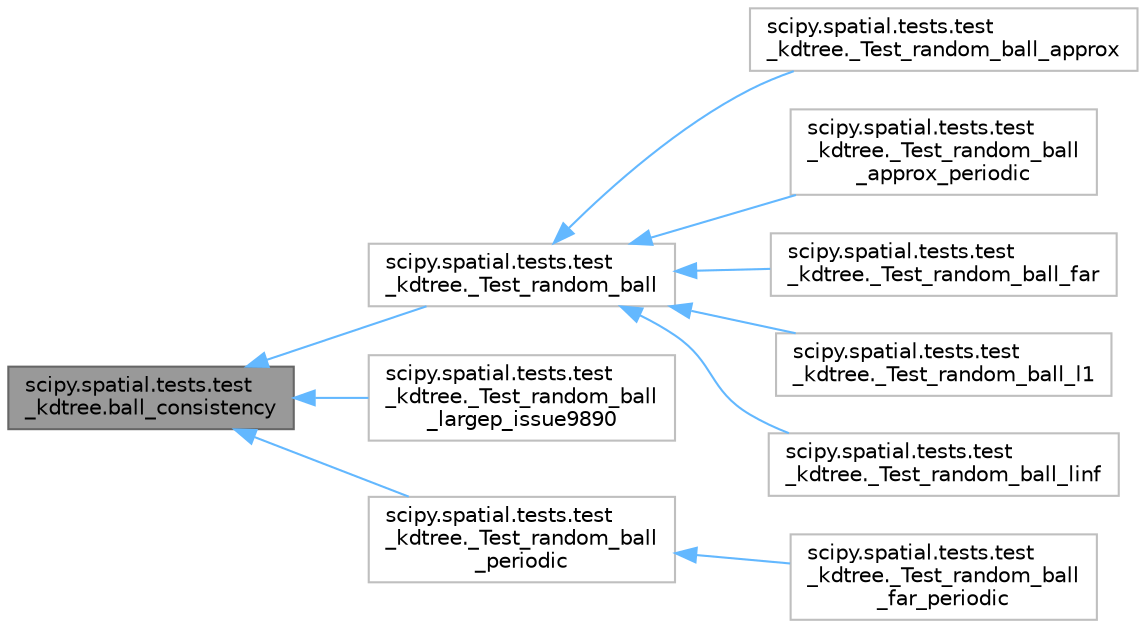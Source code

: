 digraph "scipy.spatial.tests.test_kdtree.ball_consistency"
{
 // LATEX_PDF_SIZE
  bgcolor="transparent";
  edge [fontname=Helvetica,fontsize=10,labelfontname=Helvetica,labelfontsize=10];
  node [fontname=Helvetica,fontsize=10,shape=box,height=0.2,width=0.4];
  rankdir="LR";
  Node1 [id="Node000001",label="scipy.spatial.tests.test\l_kdtree.ball_consistency",height=0.2,width=0.4,color="gray40", fillcolor="grey60", style="filled", fontcolor="black",tooltip=" "];
  Node1 -> Node2 [id="edge1_Node000001_Node000002",dir="back",color="steelblue1",style="solid",tooltip=" "];
  Node2 [id="Node000002",label="scipy.spatial.tests.test\l_kdtree._Test_random_ball",height=0.2,width=0.4,color="grey75", fillcolor="white", style="filled",URL="$d4/d01/classscipy_1_1spatial_1_1tests_1_1test__kdtree_1_1__Test__random__ball.html",tooltip=" "];
  Node2 -> Node3 [id="edge2_Node000002_Node000003",dir="back",color="steelblue1",style="solid",tooltip=" "];
  Node3 [id="Node000003",label="scipy.spatial.tests.test\l_kdtree._Test_random_ball_approx",height=0.2,width=0.4,color="grey75", fillcolor="white", style="filled",URL="$dc/d0c/classscipy_1_1spatial_1_1tests_1_1test__kdtree_1_1__Test__random__ball__approx.html",tooltip=" "];
  Node2 -> Node4 [id="edge3_Node000002_Node000004",dir="back",color="steelblue1",style="solid",tooltip=" "];
  Node4 [id="Node000004",label="scipy.spatial.tests.test\l_kdtree._Test_random_ball\l_approx_periodic",height=0.2,width=0.4,color="grey75", fillcolor="white", style="filled",URL="$de/d99/classscipy_1_1spatial_1_1tests_1_1test__kdtree_1_1__Test__random__ball__approx__periodic.html",tooltip=" "];
  Node2 -> Node5 [id="edge4_Node000002_Node000005",dir="back",color="steelblue1",style="solid",tooltip=" "];
  Node5 [id="Node000005",label="scipy.spatial.tests.test\l_kdtree._Test_random_ball_far",height=0.2,width=0.4,color="grey75", fillcolor="white", style="filled",URL="$df/d8c/classscipy_1_1spatial_1_1tests_1_1test__kdtree_1_1__Test__random__ball__far.html",tooltip=" "];
  Node2 -> Node6 [id="edge5_Node000002_Node000006",dir="back",color="steelblue1",style="solid",tooltip=" "];
  Node6 [id="Node000006",label="scipy.spatial.tests.test\l_kdtree._Test_random_ball_l1",height=0.2,width=0.4,color="grey75", fillcolor="white", style="filled",URL="$df/db7/classscipy_1_1spatial_1_1tests_1_1test__kdtree_1_1__Test__random__ball__l1.html",tooltip=" "];
  Node2 -> Node7 [id="edge6_Node000002_Node000007",dir="back",color="steelblue1",style="solid",tooltip=" "];
  Node7 [id="Node000007",label="scipy.spatial.tests.test\l_kdtree._Test_random_ball_linf",height=0.2,width=0.4,color="grey75", fillcolor="white", style="filled",URL="$d2/d08/classscipy_1_1spatial_1_1tests_1_1test__kdtree_1_1__Test__random__ball__linf.html",tooltip=" "];
  Node1 -> Node8 [id="edge7_Node000001_Node000008",dir="back",color="steelblue1",style="solid",tooltip=" "];
  Node8 [id="Node000008",label="scipy.spatial.tests.test\l_kdtree._Test_random_ball\l_largep_issue9890",height=0.2,width=0.4,color="grey75", fillcolor="white", style="filled",URL="$d8/d44/classscipy_1_1spatial_1_1tests_1_1test__kdtree_1_1__Test__random__ball__largep__issue9890.html",tooltip=" "];
  Node1 -> Node9 [id="edge8_Node000001_Node000009",dir="back",color="steelblue1",style="solid",tooltip=" "];
  Node9 [id="Node000009",label="scipy.spatial.tests.test\l_kdtree._Test_random_ball\l_periodic",height=0.2,width=0.4,color="grey75", fillcolor="white", style="filled",URL="$d7/df5/classscipy_1_1spatial_1_1tests_1_1test__kdtree_1_1__Test__random__ball__periodic.html",tooltip=" "];
  Node9 -> Node10 [id="edge9_Node000009_Node000010",dir="back",color="steelblue1",style="solid",tooltip=" "];
  Node10 [id="Node000010",label="scipy.spatial.tests.test\l_kdtree._Test_random_ball\l_far_periodic",height=0.2,width=0.4,color="grey75", fillcolor="white", style="filled",URL="$d6/db6/classscipy_1_1spatial_1_1tests_1_1test__kdtree_1_1__Test__random__ball__far__periodic.html",tooltip=" "];
}
